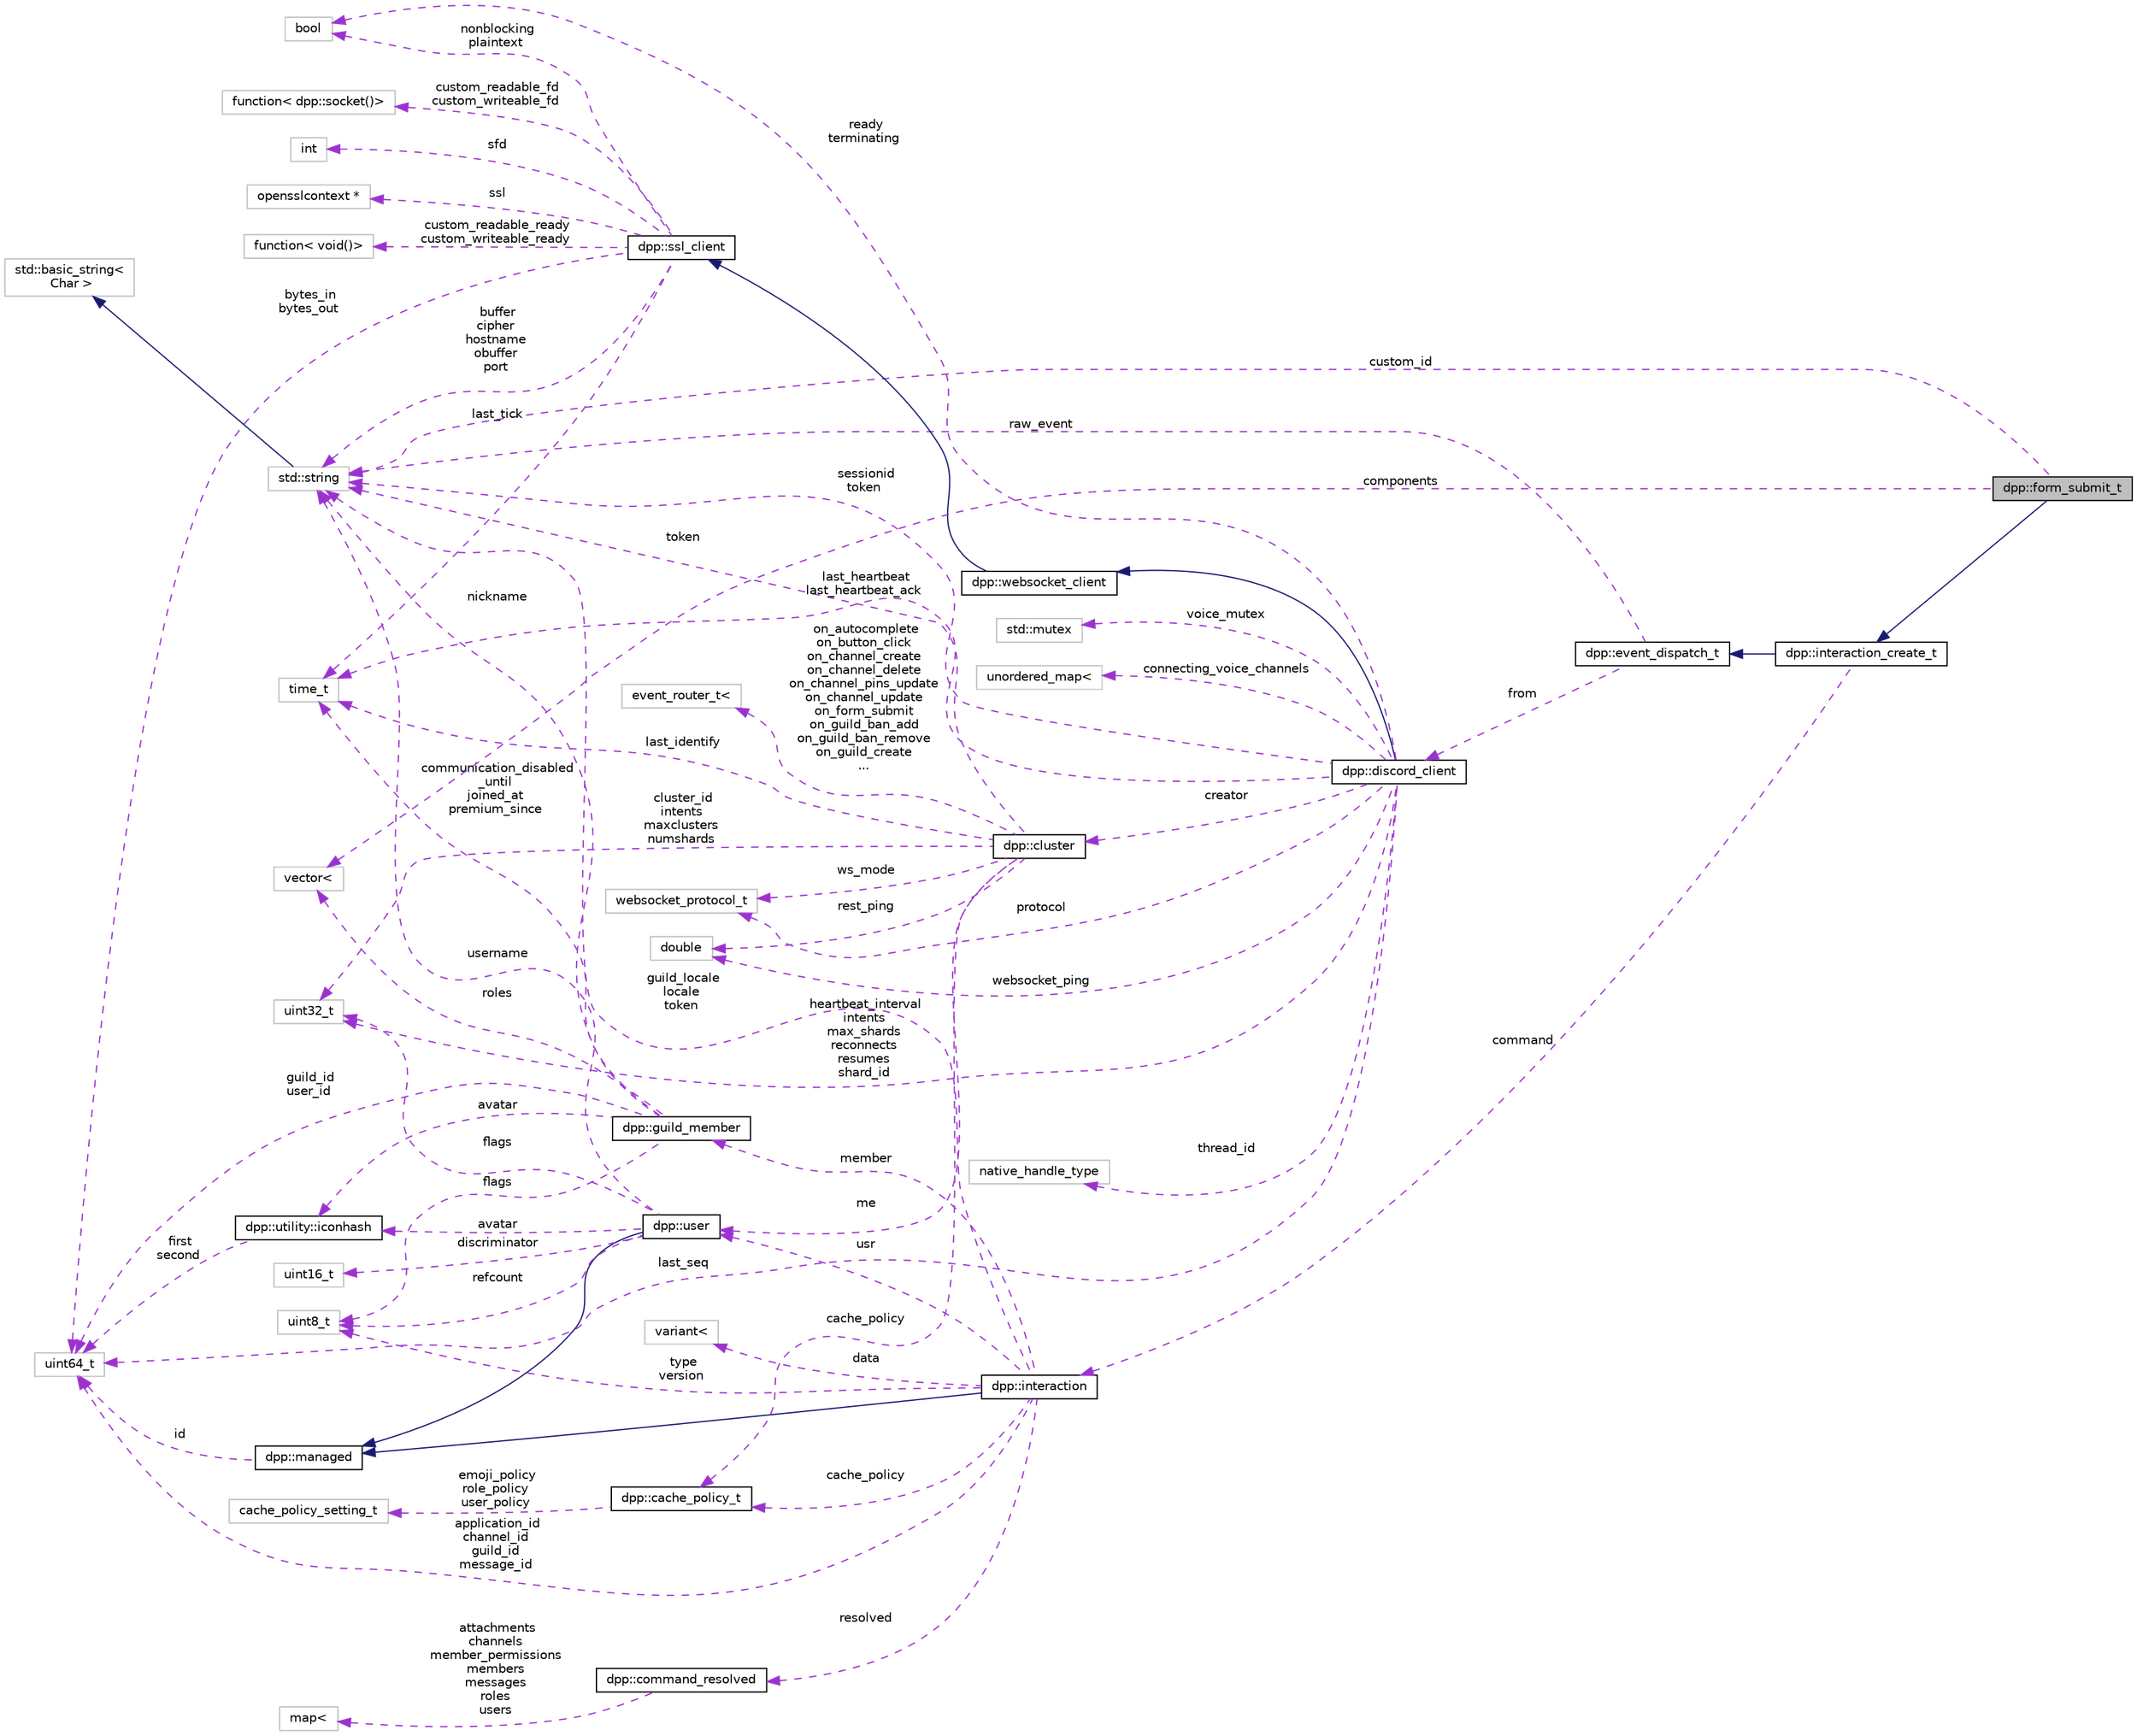 digraph "dpp::form_submit_t"
{
 // INTERACTIVE_SVG=YES
 // LATEX_PDF_SIZE
  bgcolor="transparent";
  edge [fontname="Helvetica",fontsize="10",labelfontname="Helvetica",labelfontsize="10"];
  node [fontname="Helvetica",fontsize="10",shape=record];
  rankdir="LR";
  Node1 [label="dpp::form_submit_t",height=0.2,width=0.4,color="black", fillcolor="grey75", style="filled", fontcolor="black",tooltip=" "];
  Node2 -> Node1 [dir="back",color="midnightblue",fontsize="10",style="solid",fontname="Helvetica"];
  Node2 [label="dpp::interaction_create_t",height=0.2,width=0.4,color="black",URL="$structdpp_1_1interaction__create__t.html",tooltip="Create interaction."];
  Node3 -> Node2 [dir="back",color="midnightblue",fontsize="10",style="solid",fontname="Helvetica"];
  Node3 [label="dpp::event_dispatch_t",height=0.2,width=0.4,color="black",URL="$structdpp_1_1event__dispatch__t.html",tooltip="Base event parameter struct. Each event you receive from the library will have its parameter derived ..."];
  Node4 -> Node3 [dir="back",color="darkorchid3",fontsize="10",style="dashed",label=" raw_event" ,fontname="Helvetica"];
  Node4 [label="std::string",height=0.2,width=0.4,color="grey75",tooltip=" "];
  Node5 -> Node4 [dir="back",color="midnightblue",fontsize="10",style="solid",fontname="Helvetica"];
  Node5 [label="std::basic_string\<\l Char \>",height=0.2,width=0.4,color="grey75",tooltip=" "];
  Node6 -> Node3 [dir="back",color="darkorchid3",fontsize="10",style="dashed",label=" from" ,fontname="Helvetica"];
  Node6 [label="dpp::discord_client",height=0.2,width=0.4,color="black",URL="$classdpp_1_1discord__client.html",tooltip="Implements a discord client. Each discord_client connects to one shard and derives from a websocket c..."];
  Node7 -> Node6 [dir="back",color="midnightblue",fontsize="10",style="solid",fontname="Helvetica"];
  Node7 [label="dpp::websocket_client",height=0.2,width=0.4,color="black",URL="$classdpp_1_1websocket__client.html",tooltip="Implements a websocket client based on the SSL client."];
  Node8 -> Node7 [dir="back",color="midnightblue",fontsize="10",style="solid",fontname="Helvetica"];
  Node8 [label="dpp::ssl_client",height=0.2,width=0.4,color="black",URL="$classdpp_1_1ssl__client.html",tooltip="Implements a simple non-blocking SSL stream client."];
  Node4 -> Node8 [dir="back",color="darkorchid3",fontsize="10",style="dashed",label=" buffer\ncipher\nhostname\nobuffer\nport" ,fontname="Helvetica"];
  Node9 -> Node8 [dir="back",color="darkorchid3",fontsize="10",style="dashed",label=" nonblocking\nplaintext" ,fontname="Helvetica"];
  Node9 [label="bool",height=0.2,width=0.4,color="grey75",tooltip=" "];
  Node10 -> Node8 [dir="back",color="darkorchid3",fontsize="10",style="dashed",label=" sfd" ,fontname="Helvetica"];
  Node10 [label="int",height=0.2,width=0.4,color="grey75",tooltip=" "];
  Node11 -> Node8 [dir="back",color="darkorchid3",fontsize="10",style="dashed",label=" ssl" ,fontname="Helvetica"];
  Node11 [label="opensslcontext *",height=0.2,width=0.4,color="grey75",tooltip=" "];
  Node12 -> Node8 [dir="back",color="darkorchid3",fontsize="10",style="dashed",label=" last_tick" ,fontname="Helvetica"];
  Node12 [label="time_t",height=0.2,width=0.4,color="grey75",tooltip=" "];
  Node13 -> Node8 [dir="back",color="darkorchid3",fontsize="10",style="dashed",label=" bytes_in\nbytes_out" ,fontname="Helvetica"];
  Node13 [label="uint64_t",height=0.2,width=0.4,color="grey75",tooltip=" "];
  Node14 -> Node8 [dir="back",color="darkorchid3",fontsize="10",style="dashed",label=" custom_readable_fd\ncustom_writeable_fd" ,fontname="Helvetica"];
  Node14 [label="function\< dpp::socket()\>",height=0.2,width=0.4,color="grey75",tooltip=" "];
  Node15 -> Node8 [dir="back",color="darkorchid3",fontsize="10",style="dashed",label=" custom_readable_ready\ncustom_writeable_ready" ,fontname="Helvetica"];
  Node15 [label="function\< void()\>",height=0.2,width=0.4,color="grey75",tooltip=" "];
  Node9 -> Node6 [dir="back",color="darkorchid3",fontsize="10",style="dashed",label=" ready\nterminating" ,fontname="Helvetica"];
  Node16 -> Node6 [dir="back",color="darkorchid3",fontsize="10",style="dashed",label=" creator" ,fontname="Helvetica"];
  Node16 [label="dpp::cluster",height=0.2,width=0.4,color="black",URL="$classdpp_1_1cluster.html",tooltip="The cluster class represents a group of shards and a command queue for sending and receiving commands..."];
  Node4 -> Node16 [dir="back",color="darkorchid3",fontsize="10",style="dashed",label=" token" ,fontname="Helvetica"];
  Node12 -> Node16 [dir="back",color="darkorchid3",fontsize="10",style="dashed",label=" last_identify" ,fontname="Helvetica"];
  Node17 -> Node16 [dir="back",color="darkorchid3",fontsize="10",style="dashed",label=" cluster_id\nintents\nmaxclusters\nnumshards" ,fontname="Helvetica"];
  Node17 [label="uint32_t",height=0.2,width=0.4,color="grey75",tooltip=" "];
  Node18 -> Node16 [dir="back",color="darkorchid3",fontsize="10",style="dashed",label=" rest_ping" ,fontname="Helvetica"];
  Node18 [label="double",height=0.2,width=0.4,color="grey75",tooltip=" "];
  Node19 -> Node16 [dir="back",color="darkorchid3",fontsize="10",style="dashed",label=" me" ,fontname="Helvetica"];
  Node19 [label="dpp::user",height=0.2,width=0.4,color="black",URL="$classdpp_1_1user.html",tooltip="Represents a user on discord. May or may not be a member of a dpp::guild."];
  Node20 -> Node19 [dir="back",color="midnightblue",fontsize="10",style="solid",fontname="Helvetica"];
  Node20 [label="dpp::managed",height=0.2,width=0.4,color="black",URL="$classdpp_1_1managed.html",tooltip="The managed class is the base class for various types that can be stored in a cache that are identifi..."];
  Node13 -> Node20 [dir="back",color="darkorchid3",fontsize="10",style="dashed",label=" id" ,fontname="Helvetica"];
  Node4 -> Node19 [dir="back",color="darkorchid3",fontsize="10",style="dashed",label=" username" ,fontname="Helvetica"];
  Node21 -> Node19 [dir="back",color="darkorchid3",fontsize="10",style="dashed",label=" discriminator" ,fontname="Helvetica"];
  Node21 [label="uint16_t",height=0.2,width=0.4,color="grey75",tooltip=" "];
  Node22 -> Node19 [dir="back",color="darkorchid3",fontsize="10",style="dashed",label=" avatar" ,fontname="Helvetica"];
  Node22 [label="dpp::utility::iconhash",height=0.2,width=0.4,color="black",URL="$structdpp_1_1utility_1_1iconhash.html",tooltip="Store a 128 bit icon hash (profile picture, server icon etc) as a 128 bit binary value made of two ui..."];
  Node13 -> Node22 [dir="back",color="darkorchid3",fontsize="10",style="dashed",label=" first\nsecond" ,fontname="Helvetica"];
  Node17 -> Node19 [dir="back",color="darkorchid3",fontsize="10",style="dashed",label=" flags" ,fontname="Helvetica"];
  Node23 -> Node19 [dir="back",color="darkorchid3",fontsize="10",style="dashed",label=" refcount" ,fontname="Helvetica"];
  Node23 [label="uint8_t",height=0.2,width=0.4,color="grey75",tooltip=" "];
  Node24 -> Node16 [dir="back",color="darkorchid3",fontsize="10",style="dashed",label=" cache_policy" ,fontname="Helvetica"];
  Node24 [label="dpp::cache_policy_t",height=0.2,width=0.4,color="black",URL="$structdpp_1_1cache__policy__t.html",tooltip="Represents the caching policy of the cluster."];
  Node25 -> Node24 [dir="back",color="darkorchid3",fontsize="10",style="dashed",label=" emoji_policy\nrole_policy\nuser_policy" ,fontname="Helvetica"];
  Node25 [label="cache_policy_setting_t",height=0.2,width=0.4,color="grey75",tooltip=" "];
  Node26 -> Node16 [dir="back",color="darkorchid3",fontsize="10",style="dashed",label=" ws_mode" ,fontname="Helvetica"];
  Node26 [label="websocket_protocol_t",height=0.2,width=0.4,color="grey75",tooltip=" "];
  Node27 -> Node16 [dir="back",color="darkorchid3",fontsize="10",style="dashed",label=" on_autocomplete\non_button_click\non_channel_create\non_channel_delete\non_channel_pins_update\non_channel_update\non_form_submit\non_guild_ban_add\non_guild_ban_remove\non_guild_create\n..." ,fontname="Helvetica"];
  Node27 [label="event_router_t\<",height=0.2,width=0.4,color="grey75",tooltip=" "];
  Node17 -> Node6 [dir="back",color="darkorchid3",fontsize="10",style="dashed",label=" heartbeat_interval\nintents\nmax_shards\nreconnects\nresumes\nshard_id" ,fontname="Helvetica"];
  Node12 -> Node6 [dir="back",color="darkorchid3",fontsize="10",style="dashed",label=" last_heartbeat\nlast_heartbeat_ack" ,fontname="Helvetica"];
  Node28 -> Node6 [dir="back",color="darkorchid3",fontsize="10",style="dashed",label=" thread_id" ,fontname="Helvetica"];
  Node28 [label="native_handle_type",height=0.2,width=0.4,color="grey75",tooltip=" "];
  Node13 -> Node6 [dir="back",color="darkorchid3",fontsize="10",style="dashed",label=" last_seq" ,fontname="Helvetica"];
  Node4 -> Node6 [dir="back",color="darkorchid3",fontsize="10",style="dashed",label=" sessionid\ntoken" ,fontname="Helvetica"];
  Node29 -> Node6 [dir="back",color="darkorchid3",fontsize="10",style="dashed",label=" voice_mutex" ,fontname="Helvetica"];
  Node29 [label="std::mutex",height=0.2,width=0.4,color="grey75",tooltip=" "];
  Node18 -> Node6 [dir="back",color="darkorchid3",fontsize="10",style="dashed",label=" websocket_ping" ,fontname="Helvetica"];
  Node26 -> Node6 [dir="back",color="darkorchid3",fontsize="10",style="dashed",label=" protocol" ,fontname="Helvetica"];
  Node30 -> Node6 [dir="back",color="darkorchid3",fontsize="10",style="dashed",label=" connecting_voice_channels" ,fontname="Helvetica"];
  Node30 [label="unordered_map\<",height=0.2,width=0.4,color="grey75",tooltip=" "];
  Node31 -> Node2 [dir="back",color="darkorchid3",fontsize="10",style="dashed",label=" command" ,fontname="Helvetica"];
  Node31 [label="dpp::interaction",height=0.2,width=0.4,color="black",URL="$classdpp_1_1interaction.html",tooltip="An interaction represents a user running a command and arrives via the dpp::cluster::on_interaction_c..."];
  Node20 -> Node31 [dir="back",color="midnightblue",fontsize="10",style="solid",fontname="Helvetica"];
  Node13 -> Node31 [dir="back",color="darkorchid3",fontsize="10",style="dashed",label=" application_id\nchannel_id\nguild_id\nmessage_id" ,fontname="Helvetica"];
  Node23 -> Node31 [dir="back",color="darkorchid3",fontsize="10",style="dashed",label=" type\nversion" ,fontname="Helvetica"];
  Node32 -> Node31 [dir="back",color="darkorchid3",fontsize="10",style="dashed",label=" data" ,fontname="Helvetica"];
  Node32 [label="variant\<",height=0.2,width=0.4,color="grey75",tooltip=" "];
  Node33 -> Node31 [dir="back",color="darkorchid3",fontsize="10",style="dashed",label=" member" ,fontname="Helvetica"];
  Node33 [label="dpp::guild_member",height=0.2,width=0.4,color="black",URL="$classdpp_1_1guild__member.html",tooltip="Represents dpp::user membership upon a dpp::guild. This contains the user's nickname,..."];
  Node4 -> Node33 [dir="back",color="darkorchid3",fontsize="10",style="dashed",label=" nickname" ,fontname="Helvetica"];
  Node13 -> Node33 [dir="back",color="darkorchid3",fontsize="10",style="dashed",label=" guild_id\nuser_id" ,fontname="Helvetica"];
  Node34 -> Node33 [dir="back",color="darkorchid3",fontsize="10",style="dashed",label=" roles" ,fontname="Helvetica"];
  Node34 [label="vector\<",height=0.2,width=0.4,color="grey75",tooltip=" "];
  Node12 -> Node33 [dir="back",color="darkorchid3",fontsize="10",style="dashed",label=" communication_disabled\l_until\njoined_at\npremium_since" ,fontname="Helvetica"];
  Node23 -> Node33 [dir="back",color="darkorchid3",fontsize="10",style="dashed",label=" flags" ,fontname="Helvetica"];
  Node22 -> Node33 [dir="back",color="darkorchid3",fontsize="10",style="dashed",label=" avatar" ,fontname="Helvetica"];
  Node19 -> Node31 [dir="back",color="darkorchid3",fontsize="10",style="dashed",label=" usr" ,fontname="Helvetica"];
  Node4 -> Node31 [dir="back",color="darkorchid3",fontsize="10",style="dashed",label=" guild_locale\nlocale\ntoken" ,fontname="Helvetica"];
  Node35 -> Node31 [dir="back",color="darkorchid3",fontsize="10",style="dashed",label=" resolved" ,fontname="Helvetica"];
  Node35 [label="dpp::command_resolved",height=0.2,width=0.4,color="black",URL="$structdpp_1_1command__resolved.html",tooltip="Resolved snowflake ids to users, guild members, roles and channels."];
  Node36 -> Node35 [dir="back",color="darkorchid3",fontsize="10",style="dashed",label=" attachments\nchannels\nmember_permissions\nmembers\nmessages\nroles\nusers" ,fontname="Helvetica"];
  Node36 [label="map\<",height=0.2,width=0.4,color="grey75",tooltip=" "];
  Node24 -> Node31 [dir="back",color="darkorchid3",fontsize="10",style="dashed",label=" cache_policy" ,fontname="Helvetica"];
  Node4 -> Node1 [dir="back",color="darkorchid3",fontsize="10",style="dashed",label=" custom_id" ,fontname="Helvetica"];
  Node34 -> Node1 [dir="back",color="darkorchid3",fontsize="10",style="dashed",label=" components" ,fontname="Helvetica"];
}
